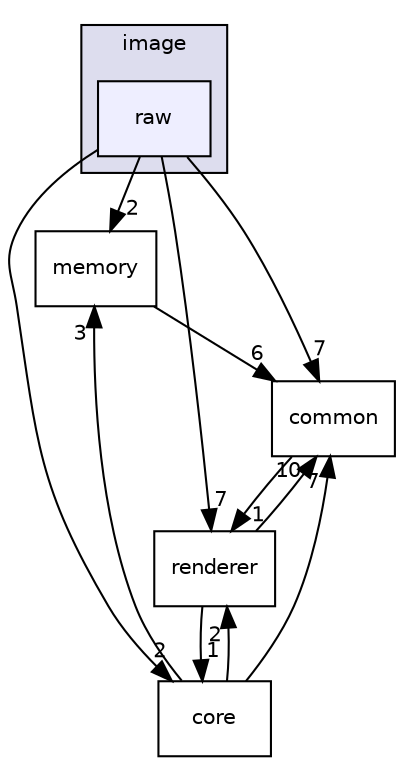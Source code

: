 digraph "image/raw" {
  compound=true
  node [ fontsize="10", fontname="Helvetica"];
  edge [ labelfontsize="10", labelfontname="Helvetica"];
  subgraph clusterdir_6de1940466803d61d2f9d1259cb01031 {
    graph [ bgcolor="#ddddee", pencolor="black", label="image" fontname="Helvetica", fontsize="10", URL="dir_6de1940466803d61d2f9d1259cb01031.html"]
  dir_4af8c9d7af53a49a6f63e2d66e75c7aa [shape=box, label="raw", style="filled", fillcolor="#eeeeff", pencolor="black", URL="dir_4af8c9d7af53a49a6f63e2d66e75c7aa.html"];
  }
  dir_267116d250309cbe7bd39c0026ee016a [shape=box label="memory" URL="dir_267116d250309cbe7bd39c0026ee016a.html"];
  dir_4270bfced15e0e73154b13468c7c9ad9 [shape=box label="core" URL="dir_4270bfced15e0e73154b13468c7c9ad9.html"];
  dir_d10aa5f1e26260a914a037377583e9a7 [shape=box label="renderer" URL="dir_d10aa5f1e26260a914a037377583e9a7.html"];
  dir_bdd9a5d540de89e9fe90efdfc6973a4f [shape=box label="common" URL="dir_bdd9a5d540de89e9fe90efdfc6973a4f.html"];
  dir_267116d250309cbe7bd39c0026ee016a->dir_bdd9a5d540de89e9fe90efdfc6973a4f [headlabel="6", labeldistance=1.5 headhref="dir_000006_000000.html"];
  dir_4af8c9d7af53a49a6f63e2d66e75c7aa->dir_267116d250309cbe7bd39c0026ee016a [headlabel="2", labeldistance=1.5 headhref="dir_000005_000006.html"];
  dir_4af8c9d7af53a49a6f63e2d66e75c7aa->dir_4270bfced15e0e73154b13468c7c9ad9 [headlabel="2", labeldistance=1.5 headhref="dir_000005_000001.html"];
  dir_4af8c9d7af53a49a6f63e2d66e75c7aa->dir_d10aa5f1e26260a914a037377583e9a7 [headlabel="7", labeldistance=1.5 headhref="dir_000005_000007.html"];
  dir_4af8c9d7af53a49a6f63e2d66e75c7aa->dir_bdd9a5d540de89e9fe90efdfc6973a4f [headlabel="7", labeldistance=1.5 headhref="dir_000005_000000.html"];
  dir_4270bfced15e0e73154b13468c7c9ad9->dir_267116d250309cbe7bd39c0026ee016a [headlabel="3", labeldistance=1.5 headhref="dir_000001_000006.html"];
  dir_4270bfced15e0e73154b13468c7c9ad9->dir_d10aa5f1e26260a914a037377583e9a7 [headlabel="2", labeldistance=1.5 headhref="dir_000001_000007.html"];
  dir_4270bfced15e0e73154b13468c7c9ad9->dir_bdd9a5d540de89e9fe90efdfc6973a4f [headlabel="7", labeldistance=1.5 headhref="dir_000001_000000.html"];
  dir_d10aa5f1e26260a914a037377583e9a7->dir_4270bfced15e0e73154b13468c7c9ad9 [headlabel="1", labeldistance=1.5 headhref="dir_000007_000001.html"];
  dir_d10aa5f1e26260a914a037377583e9a7->dir_bdd9a5d540de89e9fe90efdfc6973a4f [headlabel="10", labeldistance=1.5 headhref="dir_000007_000000.html"];
  dir_bdd9a5d540de89e9fe90efdfc6973a4f->dir_d10aa5f1e26260a914a037377583e9a7 [headlabel="1", labeldistance=1.5 headhref="dir_000000_000007.html"];
}
